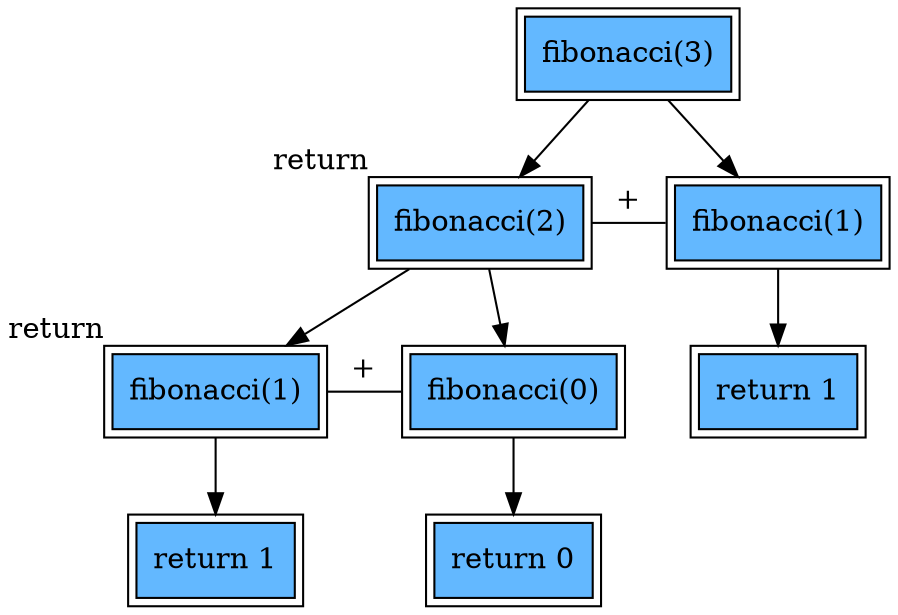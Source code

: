 /*
   6.19
   Function call graph of evaluating 'Fibonacci(3)'.
*/
strict digraph "FibonacciProgression" {
    graph [rankdir="TB"];

    /* Activation record (stack frame) symbols. */
    node [
        fillcolor="steelblue1",
        peripheries="2",
        shape="rect",
        style="filled"
    ];

    Root [label="fibonacci(3)"];

    subgraph "Depth1" {
        graph [rank="same"];

        Depth1Child1 [label="fibonacci(2)", xlabel="return"];
        Depth1Child2 [label="fibonacci(1)"];

        Depth1Child1 -> Depth1Child2 [arrowhead="none", label="+"];
    }

    Root -> { Depth1Child1; Depth1Child2; }

    subgraph "Depth2" {
        graph [rank="same"];

        Depth2Child1 [label="fibonacci(1)", xlabel="return"];
        Depth2Child2 [label="fibonacci(0)"];
        Depth2Child3 [label="return 1"];

        Depth2Child1 -> Depth2Child2 [arrowhead="none", label="+"];
    }

    Depth1Child1 -> { Depth2Child1; Depth2Child2; }
    Depth1Child2 -> Depth2Child3;

    subgraph "Depth3" {
        graph [rank="same"];

        Depth3Child1 [label="return 1"];
        Depth3Child2 [label="return 0"];
    }

    Depth2Child1 -> Depth3Child1;
    Depth2Child2 -> Depth3Child2;
}
